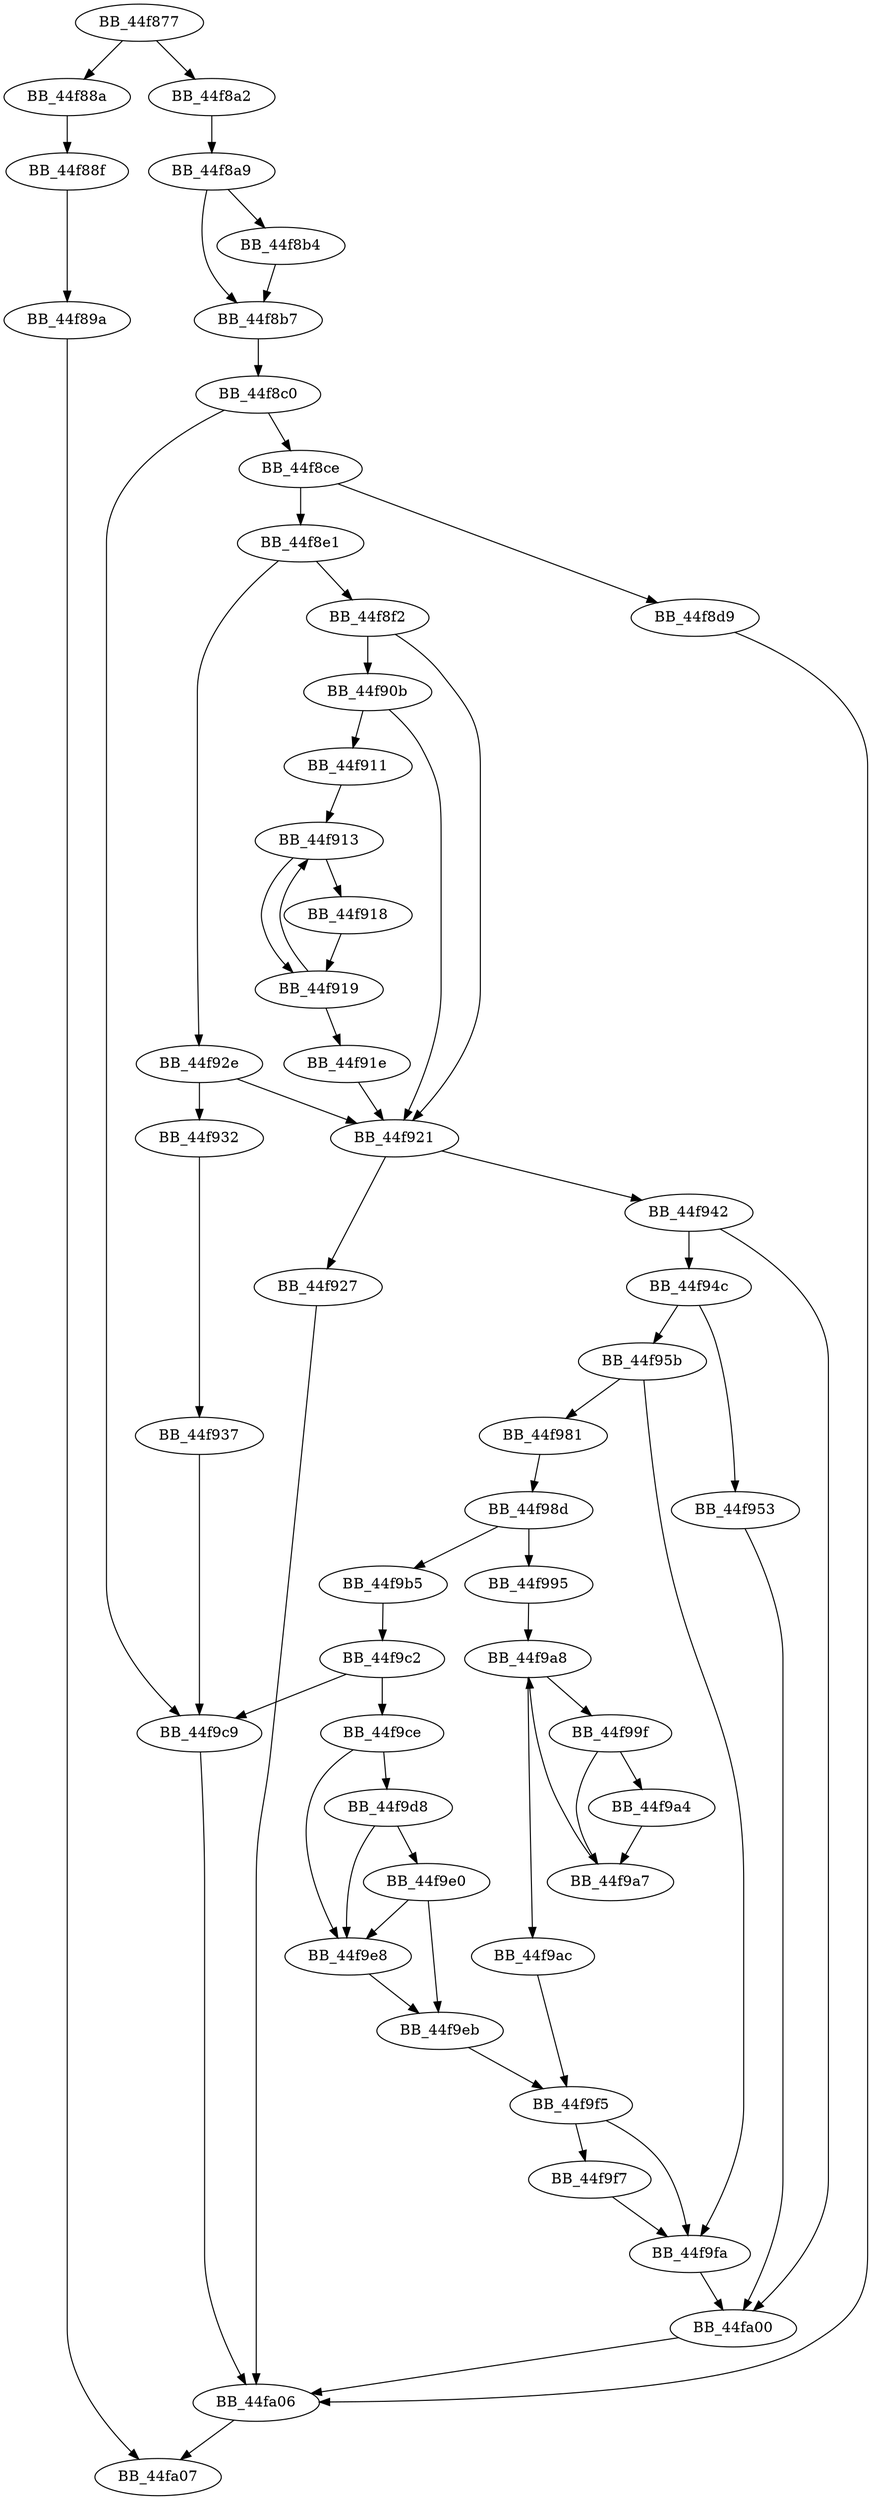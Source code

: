 DiGraph sub_44F877{
BB_44f877->BB_44f88a
BB_44f877->BB_44f8a2
BB_44f88a->BB_44f88f
BB_44f88f->BB_44f89a
BB_44f89a->BB_44fa07
BB_44f8a2->BB_44f8a9
BB_44f8a9->BB_44f8b4
BB_44f8a9->BB_44f8b7
BB_44f8b4->BB_44f8b7
BB_44f8b7->BB_44f8c0
BB_44f8c0->BB_44f8ce
BB_44f8c0->BB_44f9c9
BB_44f8ce->BB_44f8d9
BB_44f8ce->BB_44f8e1
BB_44f8d9->BB_44fa06
BB_44f8e1->BB_44f8f2
BB_44f8e1->BB_44f92e
BB_44f8f2->BB_44f90b
BB_44f8f2->BB_44f921
BB_44f90b->BB_44f911
BB_44f90b->BB_44f921
BB_44f911->BB_44f913
BB_44f913->BB_44f918
BB_44f913->BB_44f919
BB_44f918->BB_44f919
BB_44f919->BB_44f913
BB_44f919->BB_44f91e
BB_44f91e->BB_44f921
BB_44f921->BB_44f927
BB_44f921->BB_44f942
BB_44f927->BB_44fa06
BB_44f92e->BB_44f921
BB_44f92e->BB_44f932
BB_44f932->BB_44f937
BB_44f937->BB_44f9c9
BB_44f942->BB_44f94c
BB_44f942->BB_44fa00
BB_44f94c->BB_44f953
BB_44f94c->BB_44f95b
BB_44f953->BB_44fa00
BB_44f95b->BB_44f981
BB_44f95b->BB_44f9fa
BB_44f981->BB_44f98d
BB_44f98d->BB_44f995
BB_44f98d->BB_44f9b5
BB_44f995->BB_44f9a8
BB_44f99f->BB_44f9a4
BB_44f99f->BB_44f9a7
BB_44f9a4->BB_44f9a7
BB_44f9a7->BB_44f9a8
BB_44f9a8->BB_44f99f
BB_44f9a8->BB_44f9ac
BB_44f9ac->BB_44f9f5
BB_44f9b5->BB_44f9c2
BB_44f9c2->BB_44f9c9
BB_44f9c2->BB_44f9ce
BB_44f9c9->BB_44fa06
BB_44f9ce->BB_44f9d8
BB_44f9ce->BB_44f9e8
BB_44f9d8->BB_44f9e0
BB_44f9d8->BB_44f9e8
BB_44f9e0->BB_44f9e8
BB_44f9e0->BB_44f9eb
BB_44f9e8->BB_44f9eb
BB_44f9eb->BB_44f9f5
BB_44f9f5->BB_44f9f7
BB_44f9f5->BB_44f9fa
BB_44f9f7->BB_44f9fa
BB_44f9fa->BB_44fa00
BB_44fa00->BB_44fa06
BB_44fa06->BB_44fa07
}
